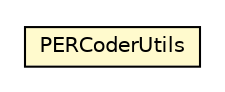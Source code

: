 #!/usr/local/bin/dot
#
# Class diagram 
# Generated by UMLGraph version R5_6-24-gf6e263 (http://www.umlgraph.org/)
#

digraph G {
	edge [fontname="Helvetica",fontsize=10,labelfontname="Helvetica",labelfontsize=10];
	node [fontname="Helvetica",fontsize=10,shape=plaintext];
	nodesep=0.25;
	ranksep=0.5;
	// org.universAAL.lddi.lib.ieeex73std.org.bn.coders.per.PERCoderUtils
	c6245918 [label=<<table title="org.universAAL.lddi.lib.ieeex73std.org.bn.coders.per.PERCoderUtils" border="0" cellborder="1" cellspacing="0" cellpadding="2" port="p" bgcolor="lemonChiffon" href="./PERCoderUtils.html">
		<tr><td><table border="0" cellspacing="0" cellpadding="1">
<tr><td align="center" balign="center"> PERCoderUtils </td></tr>
		</table></td></tr>
		</table>>, URL="./PERCoderUtils.html", fontname="Helvetica", fontcolor="black", fontsize=10.0];
}

